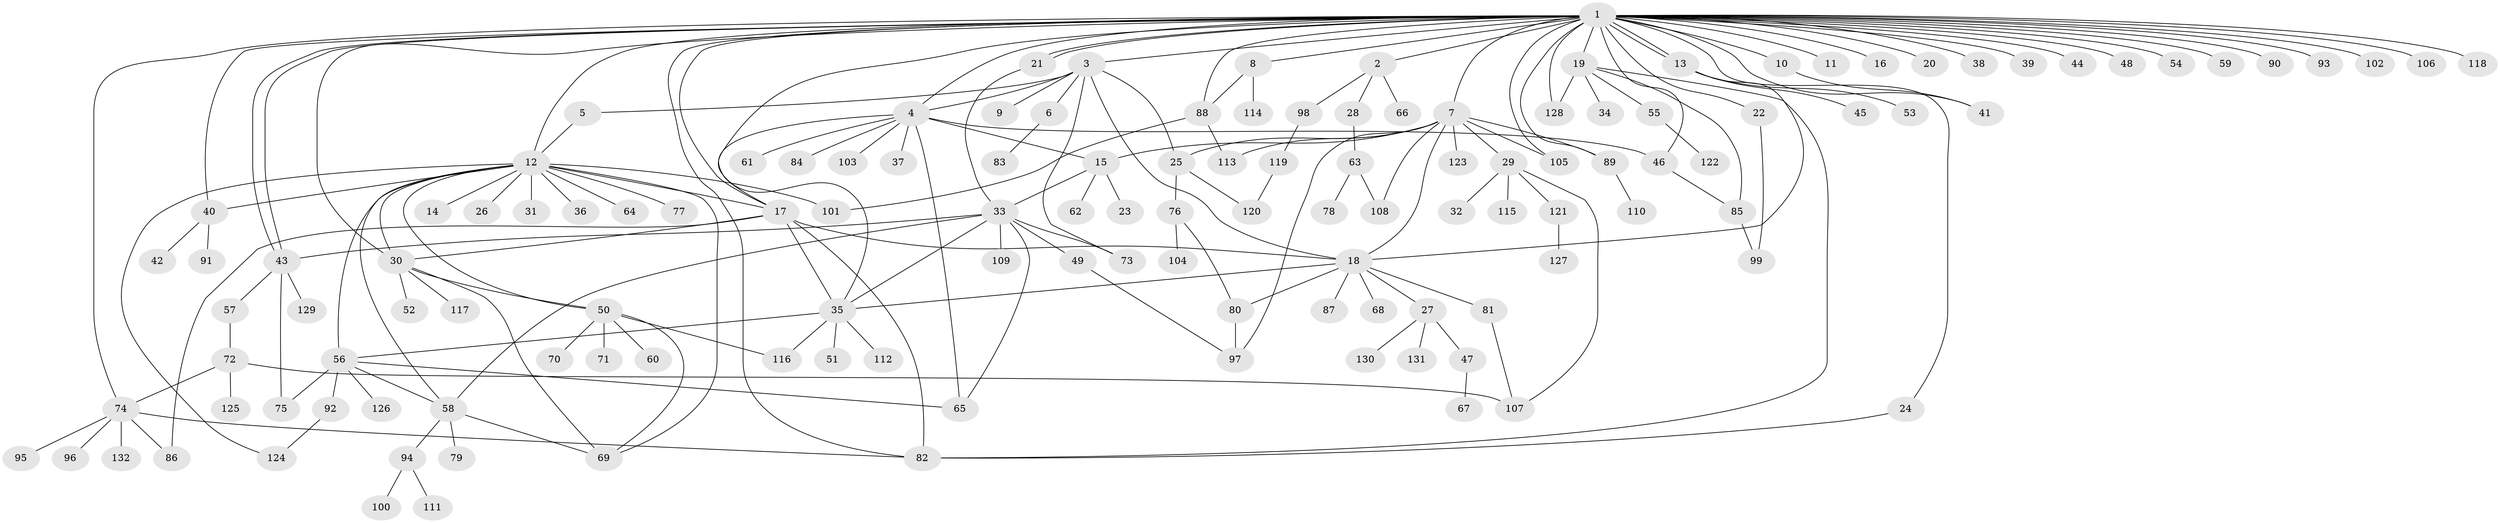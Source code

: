// Generated by graph-tools (version 1.1) at 2025/26/03/09/25 03:26:07]
// undirected, 132 vertices, 187 edges
graph export_dot {
graph [start="1"]
  node [color=gray90,style=filled];
  1;
  2;
  3;
  4;
  5;
  6;
  7;
  8;
  9;
  10;
  11;
  12;
  13;
  14;
  15;
  16;
  17;
  18;
  19;
  20;
  21;
  22;
  23;
  24;
  25;
  26;
  27;
  28;
  29;
  30;
  31;
  32;
  33;
  34;
  35;
  36;
  37;
  38;
  39;
  40;
  41;
  42;
  43;
  44;
  45;
  46;
  47;
  48;
  49;
  50;
  51;
  52;
  53;
  54;
  55;
  56;
  57;
  58;
  59;
  60;
  61;
  62;
  63;
  64;
  65;
  66;
  67;
  68;
  69;
  70;
  71;
  72;
  73;
  74;
  75;
  76;
  77;
  78;
  79;
  80;
  81;
  82;
  83;
  84;
  85;
  86;
  87;
  88;
  89;
  90;
  91;
  92;
  93;
  94;
  95;
  96;
  97;
  98;
  99;
  100;
  101;
  102;
  103;
  104;
  105;
  106;
  107;
  108;
  109;
  110;
  111;
  112;
  113;
  114;
  115;
  116;
  117;
  118;
  119;
  120;
  121;
  122;
  123;
  124;
  125;
  126;
  127;
  128;
  129;
  130;
  131;
  132;
  1 -- 2;
  1 -- 3;
  1 -- 4;
  1 -- 7;
  1 -- 8;
  1 -- 10;
  1 -- 11;
  1 -- 12;
  1 -- 13;
  1 -- 13;
  1 -- 16;
  1 -- 17;
  1 -- 19;
  1 -- 20;
  1 -- 21;
  1 -- 21;
  1 -- 22;
  1 -- 24;
  1 -- 30;
  1 -- 35;
  1 -- 38;
  1 -- 39;
  1 -- 40;
  1 -- 41;
  1 -- 43;
  1 -- 43;
  1 -- 44;
  1 -- 46;
  1 -- 48;
  1 -- 54;
  1 -- 59;
  1 -- 74;
  1 -- 82;
  1 -- 88;
  1 -- 89;
  1 -- 90;
  1 -- 93;
  1 -- 102;
  1 -- 105;
  1 -- 106;
  1 -- 118;
  1 -- 128;
  2 -- 28;
  2 -- 66;
  2 -- 98;
  3 -- 4;
  3 -- 5;
  3 -- 6;
  3 -- 9;
  3 -- 18;
  3 -- 25;
  3 -- 73;
  4 -- 15;
  4 -- 17;
  4 -- 37;
  4 -- 46;
  4 -- 61;
  4 -- 65;
  4 -- 84;
  4 -- 103;
  5 -- 12;
  6 -- 83;
  7 -- 15;
  7 -- 18;
  7 -- 25;
  7 -- 29;
  7 -- 89;
  7 -- 97;
  7 -- 105;
  7 -- 108;
  7 -- 113;
  7 -- 123;
  8 -- 88;
  8 -- 114;
  10 -- 41;
  12 -- 14;
  12 -- 17;
  12 -- 26;
  12 -- 30;
  12 -- 31;
  12 -- 36;
  12 -- 40;
  12 -- 50;
  12 -- 56;
  12 -- 58;
  12 -- 64;
  12 -- 69;
  12 -- 77;
  12 -- 101;
  12 -- 124;
  13 -- 18;
  13 -- 45;
  13 -- 53;
  15 -- 23;
  15 -- 33;
  15 -- 62;
  17 -- 18;
  17 -- 30;
  17 -- 35;
  17 -- 82;
  17 -- 86;
  18 -- 27;
  18 -- 35;
  18 -- 68;
  18 -- 80;
  18 -- 81;
  18 -- 87;
  19 -- 34;
  19 -- 55;
  19 -- 82;
  19 -- 85;
  19 -- 128;
  21 -- 33;
  22 -- 99;
  24 -- 82;
  25 -- 76;
  25 -- 120;
  27 -- 47;
  27 -- 130;
  27 -- 131;
  28 -- 63;
  29 -- 32;
  29 -- 107;
  29 -- 115;
  29 -- 121;
  30 -- 50;
  30 -- 52;
  30 -- 69;
  30 -- 117;
  33 -- 35;
  33 -- 43;
  33 -- 49;
  33 -- 58;
  33 -- 65;
  33 -- 73;
  33 -- 109;
  35 -- 51;
  35 -- 56;
  35 -- 112;
  35 -- 116;
  40 -- 42;
  40 -- 91;
  43 -- 57;
  43 -- 75;
  43 -- 129;
  46 -- 85;
  47 -- 67;
  49 -- 97;
  50 -- 60;
  50 -- 69;
  50 -- 70;
  50 -- 71;
  50 -- 116;
  55 -- 122;
  56 -- 58;
  56 -- 65;
  56 -- 75;
  56 -- 92;
  56 -- 126;
  57 -- 72;
  58 -- 69;
  58 -- 79;
  58 -- 94;
  63 -- 78;
  63 -- 108;
  72 -- 74;
  72 -- 107;
  72 -- 125;
  74 -- 82;
  74 -- 86;
  74 -- 95;
  74 -- 96;
  74 -- 132;
  76 -- 80;
  76 -- 104;
  80 -- 97;
  81 -- 107;
  85 -- 99;
  88 -- 101;
  88 -- 113;
  89 -- 110;
  92 -- 124;
  94 -- 100;
  94 -- 111;
  98 -- 119;
  119 -- 120;
  121 -- 127;
}
